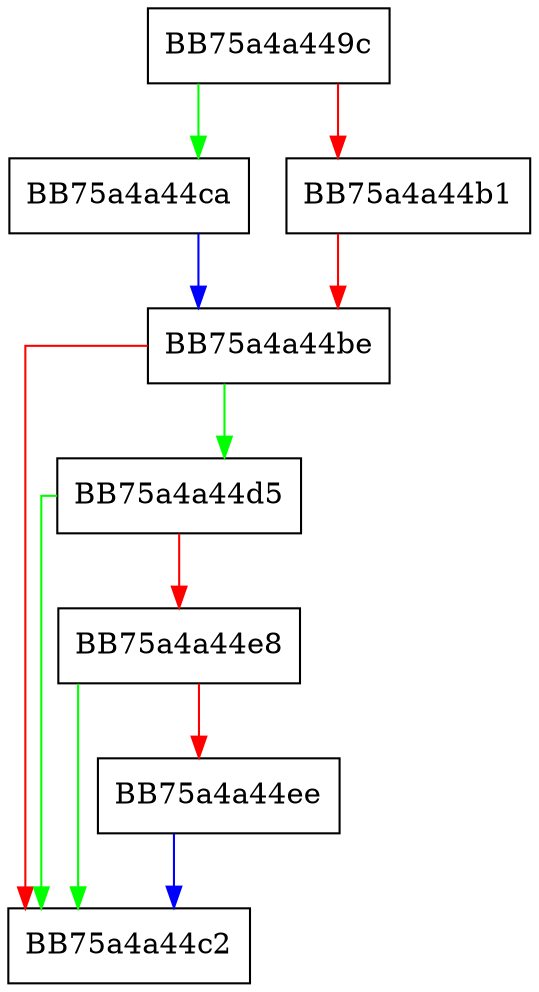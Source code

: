digraph AsyncScanResource {
  node [shape="box"];
  graph [splines=ortho];
  BB75a4a449c -> BB75a4a44ca [color="green"];
  BB75a4a449c -> BB75a4a44b1 [color="red"];
  BB75a4a44b1 -> BB75a4a44be [color="red"];
  BB75a4a44be -> BB75a4a44d5 [color="green"];
  BB75a4a44be -> BB75a4a44c2 [color="red"];
  BB75a4a44ca -> BB75a4a44be [color="blue"];
  BB75a4a44d5 -> BB75a4a44c2 [color="green"];
  BB75a4a44d5 -> BB75a4a44e8 [color="red"];
  BB75a4a44e8 -> BB75a4a44c2 [color="green"];
  BB75a4a44e8 -> BB75a4a44ee [color="red"];
  BB75a4a44ee -> BB75a4a44c2 [color="blue"];
}